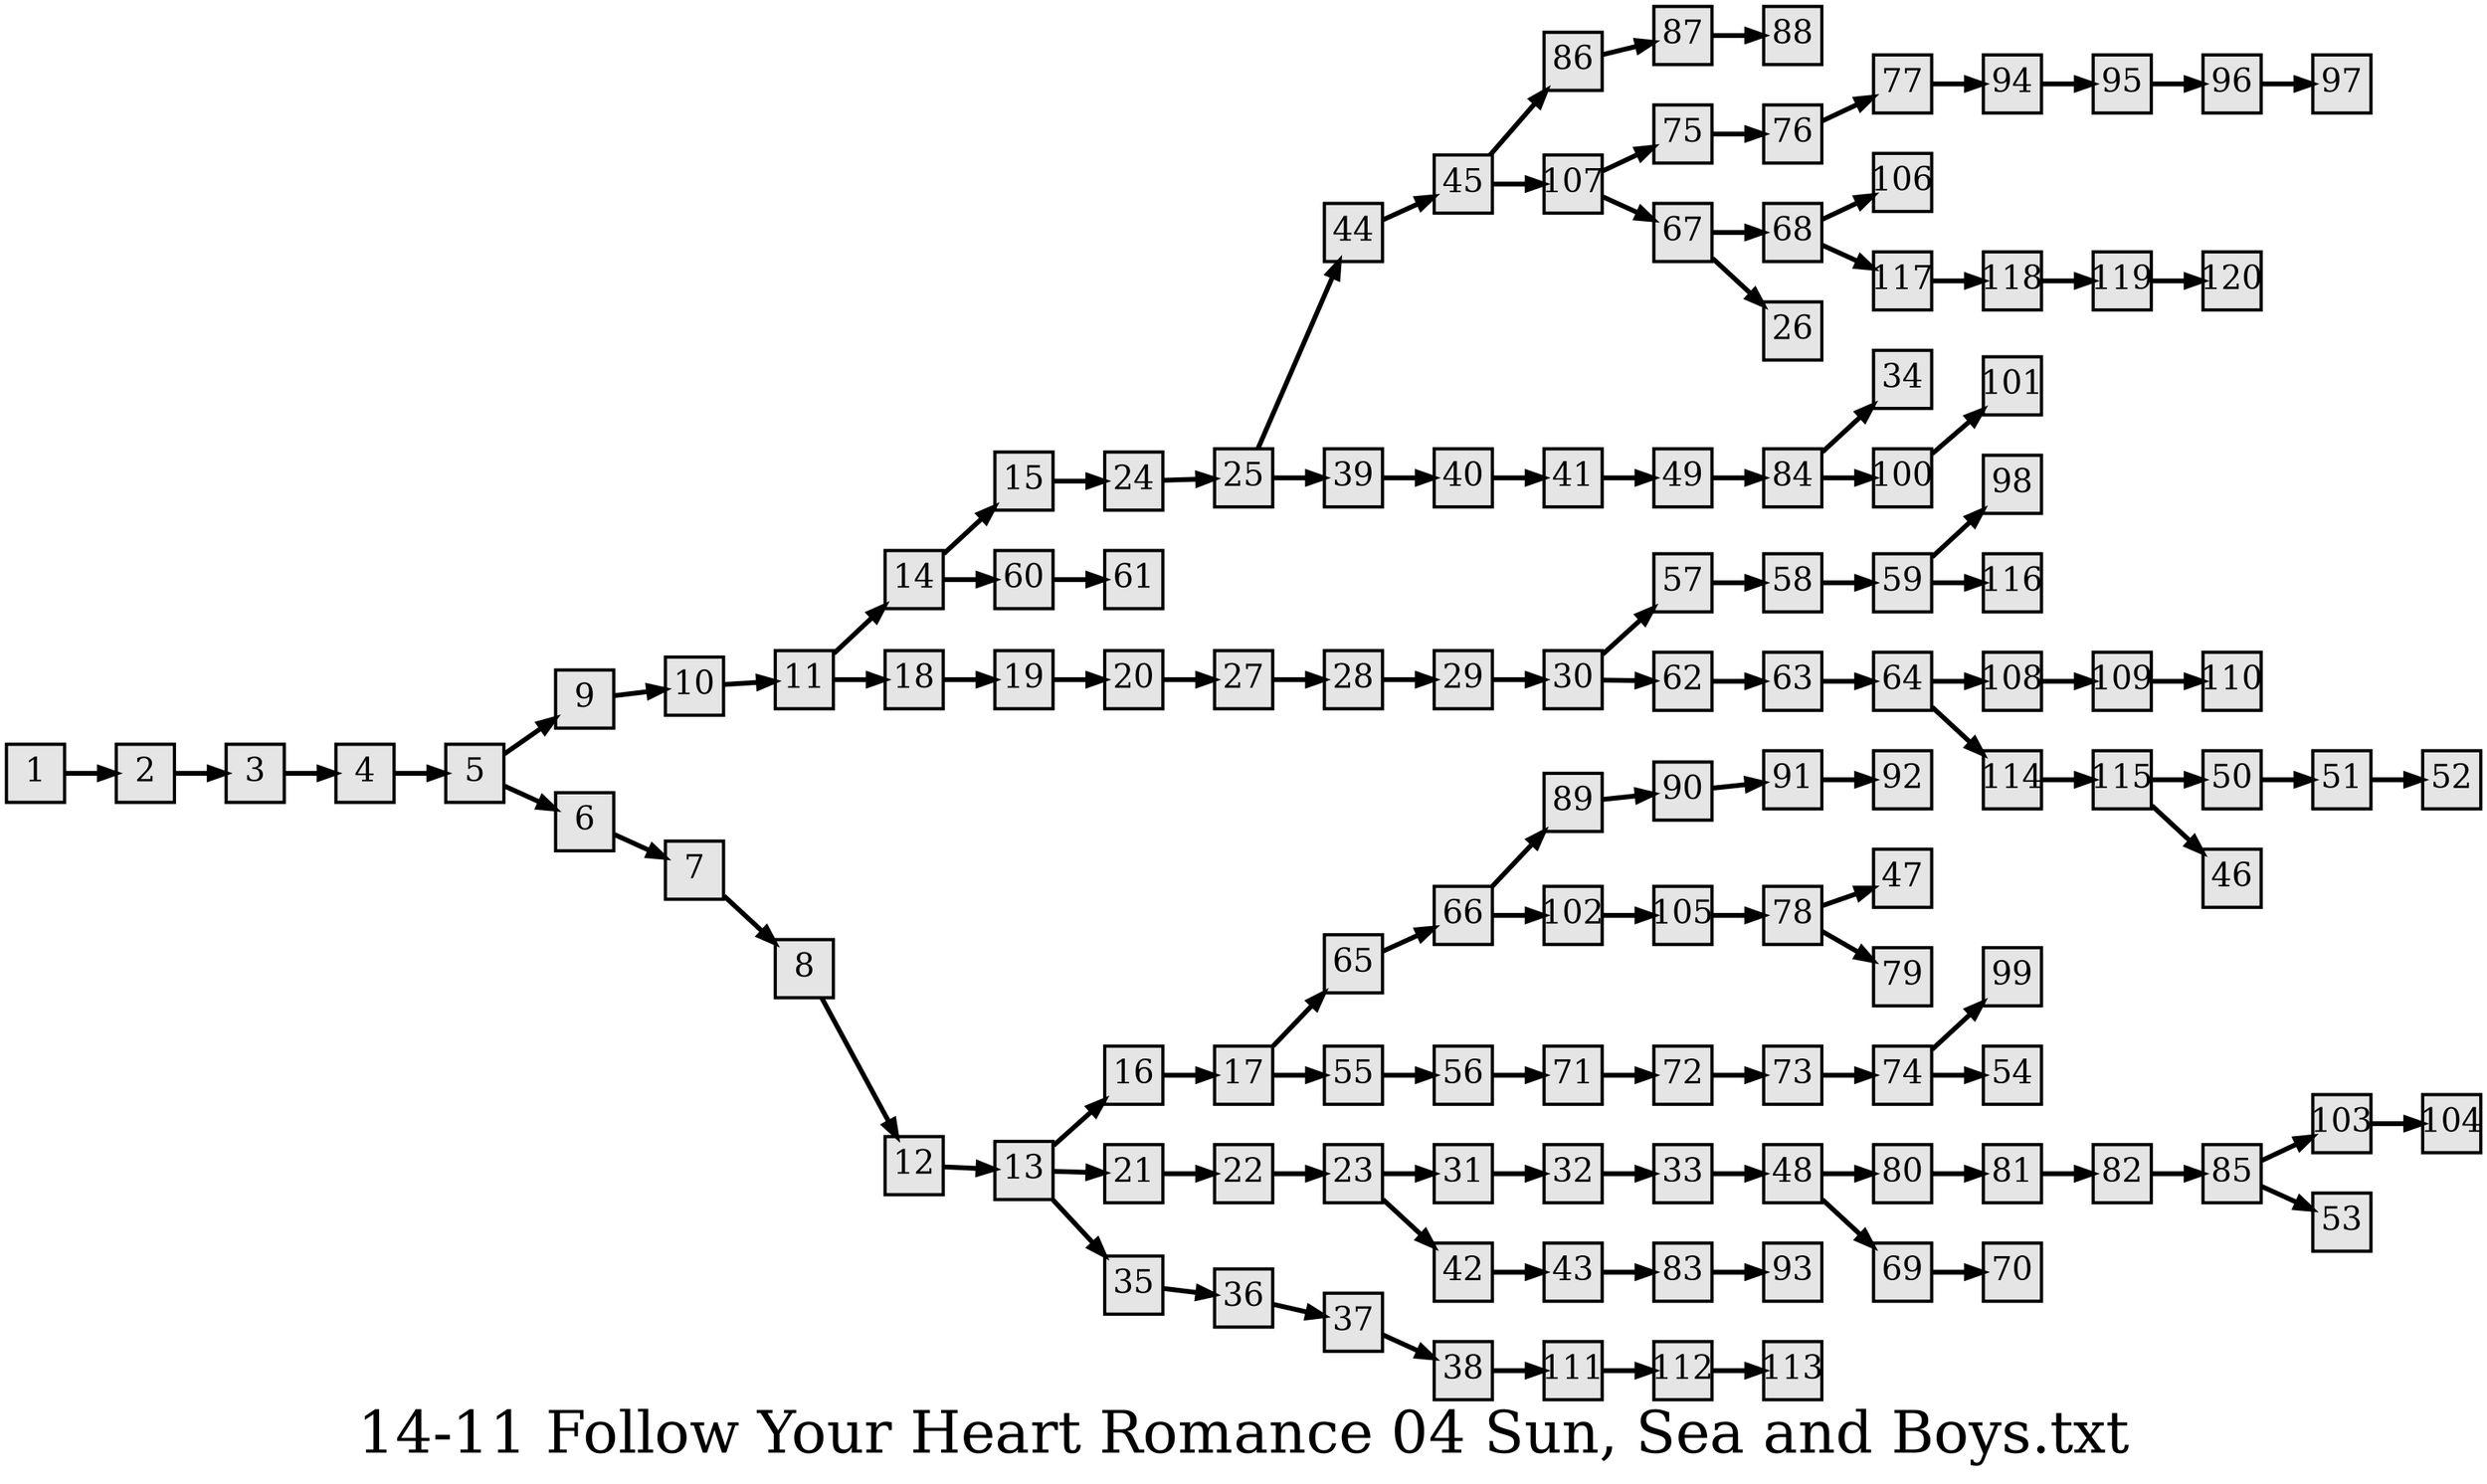 digraph g{
  graph [ label="14-11 Follow Your Heart Romance 04 Sun, Sea and Boys.txt" rankdir=LR, ordering=out, fontsize=36, nodesep="0.35", ranksep="0.45"];
  node  [shape=rect, penwidth=2, fontsize=20, style=filled, fillcolor=grey90, margin="0,0", labelfloat=true, regular=true, fixedsize=true];
  edge  [labelfloat=true, penwidth=3, fontsize=12];
  1 -> 2;
  2 -> 3;
  3 -> 4;
  4 -> 5;
  5 -> 9;
  5 -> 6;
  6 -> 7;
  7 -> 8;
  8 -> 12;
  9 -> 10;
  10 -> 11;
  11 -> 14;
  11 -> 18;
  12 -> 13;
  13 -> 16;
  13 -> 21;
  13 -> 35;
  14 -> 15;
  15 -> 24;
  16 -> 17;
  17 -> 65;
  17 -> 55;
  18 -> 19;
  19 -> 20;
  20 -> 27;
  21 -> 22;
  22 -> 23;
  23 -> 31;
  23 -> 42;
  24 -> 25;
  25 -> 44;
  25 -> 39;
  26;
  27 -> 28;
  28 -> 29;
  29 -> 30;
  30 -> 57;
  30 -> 62;
  31 -> 32;
  32 -> 33;
  33 -> 48;
  34;
  35 -> 36;
  36 -> 37;
  37 -> 38;
  38 -> 111;
  39 -> 40;
  40 -> 41;
  41 -> 49;
  42 -> 43;
  43 -> 83;
  44 -> 45;
  45 -> 86;
  45 -> 107;
  46;
  47;
  48 -> 80;
  48 -> 69;
  49 -> 84;
  50 -> 51;
  51 -> 52;
  52;
  53;
  54;
  55 -> 56;
  56 -> 71;
  57 -> 58;
  58 -> 59;
  59 -> 98;
  59 -> 116;
  60 -> 61;
  61;
  62 -> 63;
  63 -> 64;
  64 -> 108;
  64 -> 114;
  65 -> 66;
  66 -> 89;
  66 -> 102;
  67 -> 68;
  67 -> 26;
  68 -> 106;
  68 -> 117;
  69 -> 70;
  70;
  71 -> 72;
  72 -> 73;
  73 -> 74;
  74 -> 99;
  74 -> 54;
  75 -> 76;
  76 -> 77;
  77 -> 94;
  78 -> 47;
  78 -> 79;
  79;
  80 -> 81;
  81 -> 82;
  82 -> 85;
  83 -> 93;
  84 -> 34;
  84 -> 100;
  85 -> 103;
  85 -> 53;
  86 -> 87;
  87 -> 88;
  88;
  89 -> 90;
  90 -> 91;
  91 -> 92;
  92;
  93;
  94 -> 95;
  95 -> 96;
  96 -> 97;
  97;
  98;
  99;
  100 -> 101;
  101;
  102 -> 105;
  103 -> 104;
  14 -> 60;
  105 -> 78;
  106;
  107 -> 75;
  107 -> 67;
  108 -> 109;
  109 -> 110;
  110;
  111 -> 112;
  112 -> 113;
  113;
  114 -> 115;
  115 -> 50;
  115 -> 46;
  116;
  117 -> 118;
  118 -> 119;
  119 -> 120;
  120;
}

